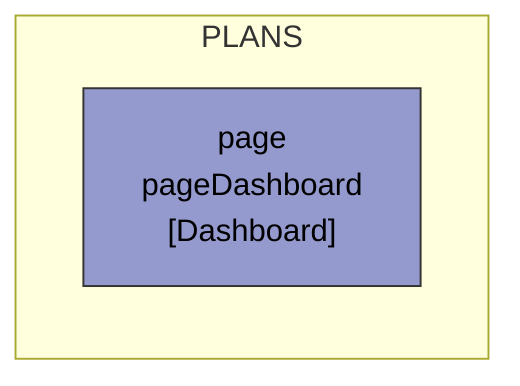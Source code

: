 flowchart LR

  subgraph PLANS
    pageDashboard["page<br>pageDashboard<br>[Dashboard]"]
  end

  class pageDashboard page;
  classDef page fill:#959aceff,stroke:#333,stroke-width:1px,color:#000;